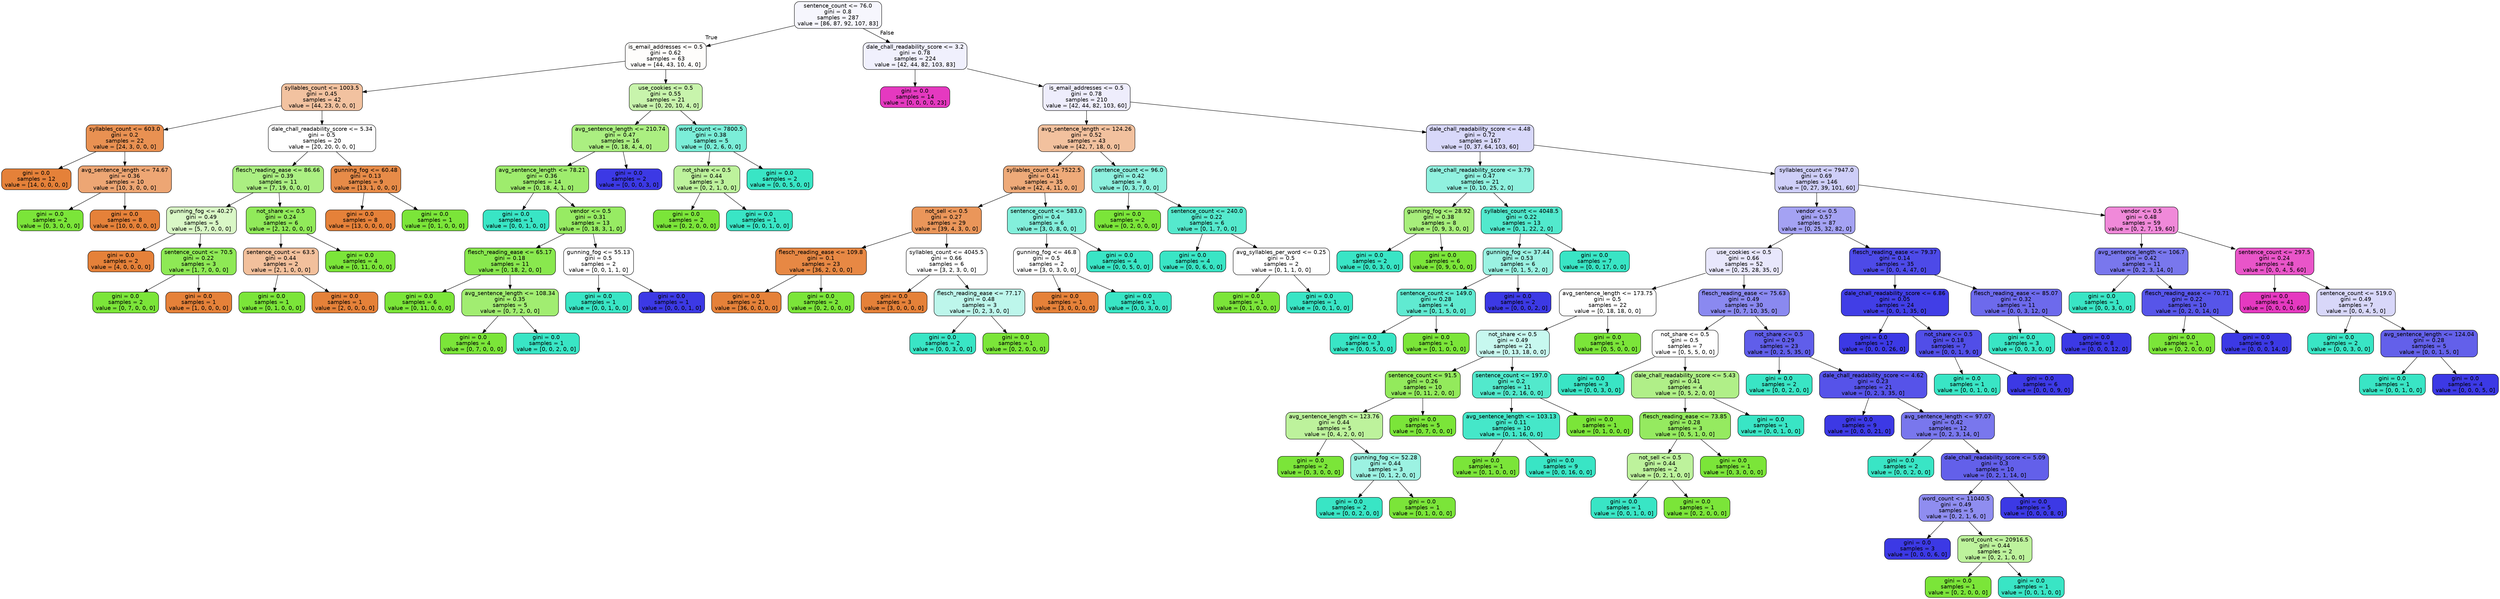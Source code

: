digraph Tree {
node [shape=box, style="filled, rounded", color="black", fontname=helvetica] ;
edge [fontname=helvetica] ;
0 [label="sentence_count <= 76.0\ngini = 0.8\nsamples = 287\nvalue = [86, 87, 92, 107, 83]", fillcolor="#3c39e50b"] ;
1 [label="is_email_addresses <= 0.5\ngini = 0.62\nsamples = 63\nvalue = [44, 43, 10, 4, 0]", fillcolor="#e5813904"] ;
0 -> 1 [labeldistance=2.5, labelangle=45, headlabel="True"] ;
2 [label="syllables_count <= 1003.5\ngini = 0.45\nsamples = 42\nvalue = [44, 23, 0, 0, 0]", fillcolor="#e581397a"] ;
1 -> 2 ;
3 [label="syllables_count <= 603.0\ngini = 0.2\nsamples = 22\nvalue = [24, 3, 0, 0, 0]", fillcolor="#e58139df"] ;
2 -> 3 ;
4 [label="gini = 0.0\nsamples = 12\nvalue = [14, 0, 0, 0, 0]", fillcolor="#e58139ff"] ;
3 -> 4 ;
5 [label="avg_sentence_length <= 74.67\ngini = 0.36\nsamples = 10\nvalue = [10, 3, 0, 0, 0]", fillcolor="#e58139b3"] ;
3 -> 5 ;
6 [label="gini = 0.0\nsamples = 2\nvalue = [0, 3, 0, 0, 0]", fillcolor="#7be539ff"] ;
5 -> 6 ;
7 [label="gini = 0.0\nsamples = 8\nvalue = [10, 0, 0, 0, 0]", fillcolor="#e58139ff"] ;
5 -> 7 ;
8 [label="dale_chall_readability_score <= 5.34\ngini = 0.5\nsamples = 20\nvalue = [20, 20, 0, 0, 0]", fillcolor="#e5813900"] ;
2 -> 8 ;
9 [label="flesch_reading_ease <= 86.66\ngini = 0.39\nsamples = 11\nvalue = [7, 19, 0, 0, 0]", fillcolor="#7be539a1"] ;
8 -> 9 ;
10 [label="gunning_fog <= 40.27\ngini = 0.49\nsamples = 5\nvalue = [5, 7, 0, 0, 0]", fillcolor="#7be53949"] ;
9 -> 10 ;
11 [label="gini = 0.0\nsamples = 2\nvalue = [4, 0, 0, 0, 0]", fillcolor="#e58139ff"] ;
10 -> 11 ;
12 [label="sentence_count <= 70.5\ngini = 0.22\nsamples = 3\nvalue = [1, 7, 0, 0, 0]", fillcolor="#7be539db"] ;
10 -> 12 ;
13 [label="gini = 0.0\nsamples = 2\nvalue = [0, 7, 0, 0, 0]", fillcolor="#7be539ff"] ;
12 -> 13 ;
14 [label="gini = 0.0\nsamples = 1\nvalue = [1, 0, 0, 0, 0]", fillcolor="#e58139ff"] ;
12 -> 14 ;
15 [label="not_share <= 0.5\ngini = 0.24\nsamples = 6\nvalue = [2, 12, 0, 0, 0]", fillcolor="#7be539d4"] ;
9 -> 15 ;
16 [label="sentence_count <= 63.5\ngini = 0.44\nsamples = 2\nvalue = [2, 1, 0, 0, 0]", fillcolor="#e581397f"] ;
15 -> 16 ;
17 [label="gini = 0.0\nsamples = 1\nvalue = [0, 1, 0, 0, 0]", fillcolor="#7be539ff"] ;
16 -> 17 ;
18 [label="gini = 0.0\nsamples = 1\nvalue = [2, 0, 0, 0, 0]", fillcolor="#e58139ff"] ;
16 -> 18 ;
19 [label="gini = 0.0\nsamples = 4\nvalue = [0, 11, 0, 0, 0]", fillcolor="#7be539ff"] ;
15 -> 19 ;
20 [label="gunning_fog <= 60.48\ngini = 0.13\nsamples = 9\nvalue = [13, 1, 0, 0, 0]", fillcolor="#e58139eb"] ;
8 -> 20 ;
21 [label="gini = 0.0\nsamples = 8\nvalue = [13, 0, 0, 0, 0]", fillcolor="#e58139ff"] ;
20 -> 21 ;
22 [label="gini = 0.0\nsamples = 1\nvalue = [0, 1, 0, 0, 0]", fillcolor="#7be539ff"] ;
20 -> 22 ;
23 [label="use_cookies <= 0.5\ngini = 0.55\nsamples = 21\nvalue = [0, 20, 10, 4, 0]", fillcolor="#7be5396a"] ;
1 -> 23 ;
24 [label="avg_sentence_length <= 210.74\ngini = 0.47\nsamples = 16\nvalue = [0, 18, 4, 4, 0]", fillcolor="#7be539a2"] ;
23 -> 24 ;
25 [label="avg_sentence_length <= 78.21\ngini = 0.36\nsamples = 14\nvalue = [0, 18, 4, 1, 0]", fillcolor="#7be539bc"] ;
24 -> 25 ;
26 [label="gini = 0.0\nsamples = 1\nvalue = [0, 0, 1, 0, 0]", fillcolor="#39e5c5ff"] ;
25 -> 26 ;
27 [label="vendor <= 0.5\ngini = 0.31\nsamples = 13\nvalue = [0, 18, 3, 1, 0]", fillcolor="#7be539c9"] ;
25 -> 27 ;
28 [label="flesch_reading_ease <= 65.17\ngini = 0.18\nsamples = 11\nvalue = [0, 18, 2, 0, 0]", fillcolor="#7be539e3"] ;
27 -> 28 ;
29 [label="gini = 0.0\nsamples = 6\nvalue = [0, 11, 0, 0, 0]", fillcolor="#7be539ff"] ;
28 -> 29 ;
30 [label="avg_sentence_length <= 108.34\ngini = 0.35\nsamples = 5\nvalue = [0, 7, 2, 0, 0]", fillcolor="#7be539b6"] ;
28 -> 30 ;
31 [label="gini = 0.0\nsamples = 4\nvalue = [0, 7, 0, 0, 0]", fillcolor="#7be539ff"] ;
30 -> 31 ;
32 [label="gini = 0.0\nsamples = 1\nvalue = [0, 0, 2, 0, 0]", fillcolor="#39e5c5ff"] ;
30 -> 32 ;
33 [label="gunning_fog <= 55.13\ngini = 0.5\nsamples = 2\nvalue = [0, 0, 1, 1, 0]", fillcolor="#39e5c500"] ;
27 -> 33 ;
34 [label="gini = 0.0\nsamples = 1\nvalue = [0, 0, 1, 0, 0]", fillcolor="#39e5c5ff"] ;
33 -> 34 ;
35 [label="gini = 0.0\nsamples = 1\nvalue = [0, 0, 0, 1, 0]", fillcolor="#3c39e5ff"] ;
33 -> 35 ;
36 [label="gini = 0.0\nsamples = 2\nvalue = [0, 0, 0, 3, 0]", fillcolor="#3c39e5ff"] ;
24 -> 36 ;
37 [label="word_count <= 7800.5\ngini = 0.38\nsamples = 5\nvalue = [0, 2, 6, 0, 0]", fillcolor="#39e5c5aa"] ;
23 -> 37 ;
38 [label="not_share <= 0.5\ngini = 0.44\nsamples = 3\nvalue = [0, 2, 1, 0, 0]", fillcolor="#7be5397f"] ;
37 -> 38 ;
39 [label="gini = 0.0\nsamples = 2\nvalue = [0, 2, 0, 0, 0]", fillcolor="#7be539ff"] ;
38 -> 39 ;
40 [label="gini = 0.0\nsamples = 1\nvalue = [0, 0, 1, 0, 0]", fillcolor="#39e5c5ff"] ;
38 -> 40 ;
41 [label="gini = 0.0\nsamples = 2\nvalue = [0, 0, 5, 0, 0]", fillcolor="#39e5c5ff"] ;
37 -> 41 ;
42 [label="dale_chall_readability_score <= 3.2\ngini = 0.78\nsamples = 224\nvalue = [42, 44, 82, 103, 83]", fillcolor="#3c39e513"] ;
0 -> 42 [labeldistance=2.5, labelangle=-45, headlabel="False"] ;
43 [label="gini = 0.0\nsamples = 14\nvalue = [0, 0, 0, 0, 23]", fillcolor="#e539c0ff"] ;
42 -> 43 ;
44 [label="is_email_addresses <= 0.5\ngini = 0.78\nsamples = 210\nvalue = [42, 44, 82, 103, 60]", fillcolor="#3c39e516"] ;
42 -> 44 ;
45 [label="avg_sentence_length <= 124.26\ngini = 0.52\nsamples = 43\nvalue = [42, 7, 18, 0, 0]", fillcolor="#e581397d"] ;
44 -> 45 ;
46 [label="syllables_count <= 7522.5\ngini = 0.41\nsamples = 35\nvalue = [42, 4, 11, 0, 0]", fillcolor="#e58139ac"] ;
45 -> 46 ;
47 [label="not_sell <= 0.5\ngini = 0.27\nsamples = 29\nvalue = [39, 4, 3, 0, 0]", fillcolor="#e58139d4"] ;
46 -> 47 ;
48 [label="flesch_reading_ease <= 109.8\ngini = 0.1\nsamples = 23\nvalue = [36, 2, 0, 0, 0]", fillcolor="#e58139f1"] ;
47 -> 48 ;
49 [label="gini = 0.0\nsamples = 21\nvalue = [36, 0, 0, 0, 0]", fillcolor="#e58139ff"] ;
48 -> 49 ;
50 [label="gini = 0.0\nsamples = 2\nvalue = [0, 2, 0, 0, 0]", fillcolor="#7be539ff"] ;
48 -> 50 ;
51 [label="syllables_count <= 4045.5\ngini = 0.66\nsamples = 6\nvalue = [3, 2, 3, 0, 0]", fillcolor="#e5813900"] ;
47 -> 51 ;
52 [label="gini = 0.0\nsamples = 3\nvalue = [3, 0, 0, 0, 0]", fillcolor="#e58139ff"] ;
51 -> 52 ;
53 [label="flesch_reading_ease <= 77.17\ngini = 0.48\nsamples = 3\nvalue = [0, 2, 3, 0, 0]", fillcolor="#39e5c555"] ;
51 -> 53 ;
54 [label="gini = 0.0\nsamples = 2\nvalue = [0, 0, 3, 0, 0]", fillcolor="#39e5c5ff"] ;
53 -> 54 ;
55 [label="gini = 0.0\nsamples = 1\nvalue = [0, 2, 0, 0, 0]", fillcolor="#7be539ff"] ;
53 -> 55 ;
56 [label="sentence_count <= 583.0\ngini = 0.4\nsamples = 6\nvalue = [3, 0, 8, 0, 0]", fillcolor="#39e5c59f"] ;
46 -> 56 ;
57 [label="gunning_fog <= 46.8\ngini = 0.5\nsamples = 2\nvalue = [3, 0, 3, 0, 0]", fillcolor="#e5813900"] ;
56 -> 57 ;
58 [label="gini = 0.0\nsamples = 1\nvalue = [3, 0, 0, 0, 0]", fillcolor="#e58139ff"] ;
57 -> 58 ;
59 [label="gini = 0.0\nsamples = 1\nvalue = [0, 0, 3, 0, 0]", fillcolor="#39e5c5ff"] ;
57 -> 59 ;
60 [label="gini = 0.0\nsamples = 4\nvalue = [0, 0, 5, 0, 0]", fillcolor="#39e5c5ff"] ;
56 -> 60 ;
61 [label="sentence_count <= 96.0\ngini = 0.42\nsamples = 8\nvalue = [0, 3, 7, 0, 0]", fillcolor="#39e5c592"] ;
45 -> 61 ;
62 [label="gini = 0.0\nsamples = 2\nvalue = [0, 2, 0, 0, 0]", fillcolor="#7be539ff"] ;
61 -> 62 ;
63 [label="sentence_count <= 240.0\ngini = 0.22\nsamples = 6\nvalue = [0, 1, 7, 0, 0]", fillcolor="#39e5c5db"] ;
61 -> 63 ;
64 [label="gini = 0.0\nsamples = 4\nvalue = [0, 0, 6, 0, 0]", fillcolor="#39e5c5ff"] ;
63 -> 64 ;
65 [label="avg_syllables_per_word <= 0.25\ngini = 0.5\nsamples = 2\nvalue = [0, 1, 1, 0, 0]", fillcolor="#7be53900"] ;
63 -> 65 ;
66 [label="gini = 0.0\nsamples = 1\nvalue = [0, 1, 0, 0, 0]", fillcolor="#7be539ff"] ;
65 -> 66 ;
67 [label="gini = 0.0\nsamples = 1\nvalue = [0, 0, 1, 0, 0]", fillcolor="#39e5c5ff"] ;
65 -> 67 ;
68 [label="dale_chall_readability_score <= 4.48\ngini = 0.72\nsamples = 167\nvalue = [0, 37, 64, 103, 60]", fillcolor="#3c39e532"] ;
44 -> 68 ;
69 [label="dale_chall_readability_score <= 3.79\ngini = 0.47\nsamples = 21\nvalue = [0, 10, 25, 2, 0]", fillcolor="#39e5c58e"] ;
68 -> 69 ;
70 [label="gunning_fog <= 28.92\ngini = 0.38\nsamples = 8\nvalue = [0, 9, 3, 0, 0]", fillcolor="#7be539aa"] ;
69 -> 70 ;
71 [label="gini = 0.0\nsamples = 2\nvalue = [0, 0, 3, 0, 0]", fillcolor="#39e5c5ff"] ;
70 -> 71 ;
72 [label="gini = 0.0\nsamples = 6\nvalue = [0, 9, 0, 0, 0]", fillcolor="#7be539ff"] ;
70 -> 72 ;
73 [label="syllables_count <= 4048.5\ngini = 0.22\nsamples = 13\nvalue = [0, 1, 22, 2, 0]", fillcolor="#39e5c5de"] ;
69 -> 73 ;
74 [label="gunning_fog <= 37.44\ngini = 0.53\nsamples = 6\nvalue = [0, 1, 5, 2, 0]", fillcolor="#39e5c580"] ;
73 -> 74 ;
75 [label="sentence_count <= 149.0\ngini = 0.28\nsamples = 4\nvalue = [0, 1, 5, 0, 0]", fillcolor="#39e5c5cc"] ;
74 -> 75 ;
76 [label="gini = 0.0\nsamples = 3\nvalue = [0, 0, 5, 0, 0]", fillcolor="#39e5c5ff"] ;
75 -> 76 ;
77 [label="gini = 0.0\nsamples = 1\nvalue = [0, 1, 0, 0, 0]", fillcolor="#7be539ff"] ;
75 -> 77 ;
78 [label="gini = 0.0\nsamples = 2\nvalue = [0, 0, 0, 2, 0]", fillcolor="#3c39e5ff"] ;
74 -> 78 ;
79 [label="gini = 0.0\nsamples = 7\nvalue = [0, 0, 17, 0, 0]", fillcolor="#39e5c5ff"] ;
73 -> 79 ;
80 [label="syllables_count <= 7947.0\ngini = 0.69\nsamples = 146\nvalue = [0, 27, 39, 101, 60]", fillcolor="#3c39e53f"] ;
68 -> 80 ;
81 [label="vendor <= 0.5\ngini = 0.57\nsamples = 87\nvalue = [0, 25, 32, 82, 0]", fillcolor="#3c39e577"] ;
80 -> 81 ;
82 [label="use_cookies <= 0.5\ngini = 0.66\nsamples = 52\nvalue = [0, 25, 28, 35, 0]", fillcolor="#3c39e51e"] ;
81 -> 82 ;
83 [label="avg_sentence_length <= 173.75\ngini = 0.5\nsamples = 22\nvalue = [0, 18, 18, 0, 0]", fillcolor="#7be53900"] ;
82 -> 83 ;
84 [label="not_share <= 0.5\ngini = 0.49\nsamples = 21\nvalue = [0, 13, 18, 0, 0]", fillcolor="#39e5c547"] ;
83 -> 84 ;
85 [label="sentence_count <= 91.5\ngini = 0.26\nsamples = 10\nvalue = [0, 11, 2, 0, 0]", fillcolor="#7be539d1"] ;
84 -> 85 ;
86 [label="avg_sentence_length <= 123.76\ngini = 0.44\nsamples = 5\nvalue = [0, 4, 2, 0, 0]", fillcolor="#7be5397f"] ;
85 -> 86 ;
87 [label="gini = 0.0\nsamples = 2\nvalue = [0, 3, 0, 0, 0]", fillcolor="#7be539ff"] ;
86 -> 87 ;
88 [label="gunning_fog <= 52.28\ngini = 0.44\nsamples = 3\nvalue = [0, 1, 2, 0, 0]", fillcolor="#39e5c57f"] ;
86 -> 88 ;
89 [label="gini = 0.0\nsamples = 2\nvalue = [0, 0, 2, 0, 0]", fillcolor="#39e5c5ff"] ;
88 -> 89 ;
90 [label="gini = 0.0\nsamples = 1\nvalue = [0, 1, 0, 0, 0]", fillcolor="#7be539ff"] ;
88 -> 90 ;
91 [label="gini = 0.0\nsamples = 5\nvalue = [0, 7, 0, 0, 0]", fillcolor="#7be539ff"] ;
85 -> 91 ;
92 [label="sentence_count <= 197.0\ngini = 0.2\nsamples = 11\nvalue = [0, 2, 16, 0, 0]", fillcolor="#39e5c5df"] ;
84 -> 92 ;
93 [label="avg_sentence_length <= 103.13\ngini = 0.11\nsamples = 10\nvalue = [0, 1, 16, 0, 0]", fillcolor="#39e5c5ef"] ;
92 -> 93 ;
94 [label="gini = 0.0\nsamples = 1\nvalue = [0, 1, 0, 0, 0]", fillcolor="#7be539ff"] ;
93 -> 94 ;
95 [label="gini = 0.0\nsamples = 9\nvalue = [0, 0, 16, 0, 0]", fillcolor="#39e5c5ff"] ;
93 -> 95 ;
96 [label="gini = 0.0\nsamples = 1\nvalue = [0, 1, 0, 0, 0]", fillcolor="#7be539ff"] ;
92 -> 96 ;
97 [label="gini = 0.0\nsamples = 1\nvalue = [0, 5, 0, 0, 0]", fillcolor="#7be539ff"] ;
83 -> 97 ;
98 [label="flesch_reading_ease <= 75.63\ngini = 0.49\nsamples = 30\nvalue = [0, 7, 10, 35, 0]", fillcolor="#3c39e598"] ;
82 -> 98 ;
99 [label="not_share <= 0.5\ngini = 0.5\nsamples = 7\nvalue = [0, 5, 5, 0, 0]", fillcolor="#7be53900"] ;
98 -> 99 ;
100 [label="gini = 0.0\nsamples = 3\nvalue = [0, 0, 3, 0, 0]", fillcolor="#39e5c5ff"] ;
99 -> 100 ;
101 [label="dale_chall_readability_score <= 5.43\ngini = 0.41\nsamples = 4\nvalue = [0, 5, 2, 0, 0]", fillcolor="#7be53999"] ;
99 -> 101 ;
102 [label="flesch_reading_ease <= 73.85\ngini = 0.28\nsamples = 3\nvalue = [0, 5, 1, 0, 0]", fillcolor="#7be539cc"] ;
101 -> 102 ;
103 [label="not_sell <= 0.5\ngini = 0.44\nsamples = 2\nvalue = [0, 2, 1, 0, 0]", fillcolor="#7be5397f"] ;
102 -> 103 ;
104 [label="gini = 0.0\nsamples = 1\nvalue = [0, 0, 1, 0, 0]", fillcolor="#39e5c5ff"] ;
103 -> 104 ;
105 [label="gini = 0.0\nsamples = 1\nvalue = [0, 2, 0, 0, 0]", fillcolor="#7be539ff"] ;
103 -> 105 ;
106 [label="gini = 0.0\nsamples = 1\nvalue = [0, 3, 0, 0, 0]", fillcolor="#7be539ff"] ;
102 -> 106 ;
107 [label="gini = 0.0\nsamples = 1\nvalue = [0, 0, 1, 0, 0]", fillcolor="#39e5c5ff"] ;
101 -> 107 ;
108 [label="not_share <= 0.5\ngini = 0.29\nsamples = 23\nvalue = [0, 2, 5, 35, 0]", fillcolor="#3c39e5cf"] ;
98 -> 108 ;
109 [label="gini = 0.0\nsamples = 2\nvalue = [0, 0, 2, 0, 0]", fillcolor="#39e5c5ff"] ;
108 -> 109 ;
110 [label="dale_chall_readability_score <= 4.62\ngini = 0.23\nsamples = 21\nvalue = [0, 2, 3, 35, 0]", fillcolor="#3c39e5dd"] ;
108 -> 110 ;
111 [label="gini = 0.0\nsamples = 9\nvalue = [0, 0, 0, 21, 0]", fillcolor="#3c39e5ff"] ;
110 -> 111 ;
112 [label="avg_sentence_length <= 97.07\ngini = 0.42\nsamples = 12\nvalue = [0, 2, 3, 14, 0]", fillcolor="#3c39e5af"] ;
110 -> 112 ;
113 [label="gini = 0.0\nsamples = 2\nvalue = [0, 0, 2, 0, 0]", fillcolor="#39e5c5ff"] ;
112 -> 113 ;
114 [label="dale_chall_readability_score <= 5.09\ngini = 0.3\nsamples = 10\nvalue = [0, 2, 1, 14, 0]", fillcolor="#3c39e5cc"] ;
112 -> 114 ;
115 [label="word_count <= 11040.5\ngini = 0.49\nsamples = 5\nvalue = [0, 2, 1, 6, 0]", fillcolor="#3c39e592"] ;
114 -> 115 ;
116 [label="gini = 0.0\nsamples = 3\nvalue = [0, 0, 0, 6, 0]", fillcolor="#3c39e5ff"] ;
115 -> 116 ;
117 [label="word_count <= 20916.5\ngini = 0.44\nsamples = 2\nvalue = [0, 2, 1, 0, 0]", fillcolor="#7be5397f"] ;
115 -> 117 ;
118 [label="gini = 0.0\nsamples = 1\nvalue = [0, 2, 0, 0, 0]", fillcolor="#7be539ff"] ;
117 -> 118 ;
119 [label="gini = 0.0\nsamples = 1\nvalue = [0, 0, 1, 0, 0]", fillcolor="#39e5c5ff"] ;
117 -> 119 ;
120 [label="gini = 0.0\nsamples = 5\nvalue = [0, 0, 0, 8, 0]", fillcolor="#3c39e5ff"] ;
114 -> 120 ;
121 [label="flesch_reading_ease <= 79.37\ngini = 0.14\nsamples = 35\nvalue = [0, 0, 4, 47, 0]", fillcolor="#3c39e5e9"] ;
81 -> 121 ;
122 [label="dale_chall_readability_score <= 6.86\ngini = 0.05\nsamples = 24\nvalue = [0, 0, 1, 35, 0]", fillcolor="#3c39e5f8"] ;
121 -> 122 ;
123 [label="gini = 0.0\nsamples = 17\nvalue = [0, 0, 0, 26, 0]", fillcolor="#3c39e5ff"] ;
122 -> 123 ;
124 [label="not_share <= 0.5\ngini = 0.18\nsamples = 7\nvalue = [0, 0, 1, 9, 0]", fillcolor="#3c39e5e3"] ;
122 -> 124 ;
125 [label="gini = 0.0\nsamples = 1\nvalue = [0, 0, 1, 0, 0]", fillcolor="#39e5c5ff"] ;
124 -> 125 ;
126 [label="gini = 0.0\nsamples = 6\nvalue = [0, 0, 0, 9, 0]", fillcolor="#3c39e5ff"] ;
124 -> 126 ;
127 [label="flesch_reading_ease <= 85.07\ngini = 0.32\nsamples = 11\nvalue = [0, 0, 3, 12, 0]", fillcolor="#3c39e5bf"] ;
121 -> 127 ;
128 [label="gini = 0.0\nsamples = 3\nvalue = [0, 0, 3, 0, 0]", fillcolor="#39e5c5ff"] ;
127 -> 128 ;
129 [label="gini = 0.0\nsamples = 8\nvalue = [0, 0, 0, 12, 0]", fillcolor="#3c39e5ff"] ;
127 -> 129 ;
130 [label="vendor <= 0.5\ngini = 0.48\nsamples = 59\nvalue = [0, 2, 7, 19, 60]", fillcolor="#e539c098"] ;
80 -> 130 ;
131 [label="avg_sentence_length <= 106.7\ngini = 0.42\nsamples = 11\nvalue = [0, 2, 3, 14, 0]", fillcolor="#3c39e5af"] ;
130 -> 131 ;
132 [label="gini = 0.0\nsamples = 1\nvalue = [0, 0, 3, 0, 0]", fillcolor="#39e5c5ff"] ;
131 -> 132 ;
133 [label="flesch_reading_ease <= 70.71\ngini = 0.22\nsamples = 10\nvalue = [0, 2, 0, 14, 0]", fillcolor="#3c39e5db"] ;
131 -> 133 ;
134 [label="gini = 0.0\nsamples = 1\nvalue = [0, 2, 0, 0, 0]", fillcolor="#7be539ff"] ;
133 -> 134 ;
135 [label="gini = 0.0\nsamples = 9\nvalue = [0, 0, 0, 14, 0]", fillcolor="#3c39e5ff"] ;
133 -> 135 ;
136 [label="sentence_count <= 297.5\ngini = 0.24\nsamples = 48\nvalue = [0, 0, 4, 5, 60]", fillcolor="#e539c0db"] ;
130 -> 136 ;
137 [label="gini = 0.0\nsamples = 41\nvalue = [0, 0, 0, 0, 60]", fillcolor="#e539c0ff"] ;
136 -> 137 ;
138 [label="sentence_count <= 519.0\ngini = 0.49\nsamples = 7\nvalue = [0, 0, 4, 5, 0]", fillcolor="#3c39e533"] ;
136 -> 138 ;
139 [label="gini = 0.0\nsamples = 2\nvalue = [0, 0, 3, 0, 0]", fillcolor="#39e5c5ff"] ;
138 -> 139 ;
140 [label="avg_sentence_length <= 124.04\ngini = 0.28\nsamples = 5\nvalue = [0, 0, 1, 5, 0]", fillcolor="#3c39e5cc"] ;
138 -> 140 ;
141 [label="gini = 0.0\nsamples = 1\nvalue = [0, 0, 1, 0, 0]", fillcolor="#39e5c5ff"] ;
140 -> 141 ;
142 [label="gini = 0.0\nsamples = 4\nvalue = [0, 0, 0, 5, 0]", fillcolor="#3c39e5ff"] ;
140 -> 142 ;
}